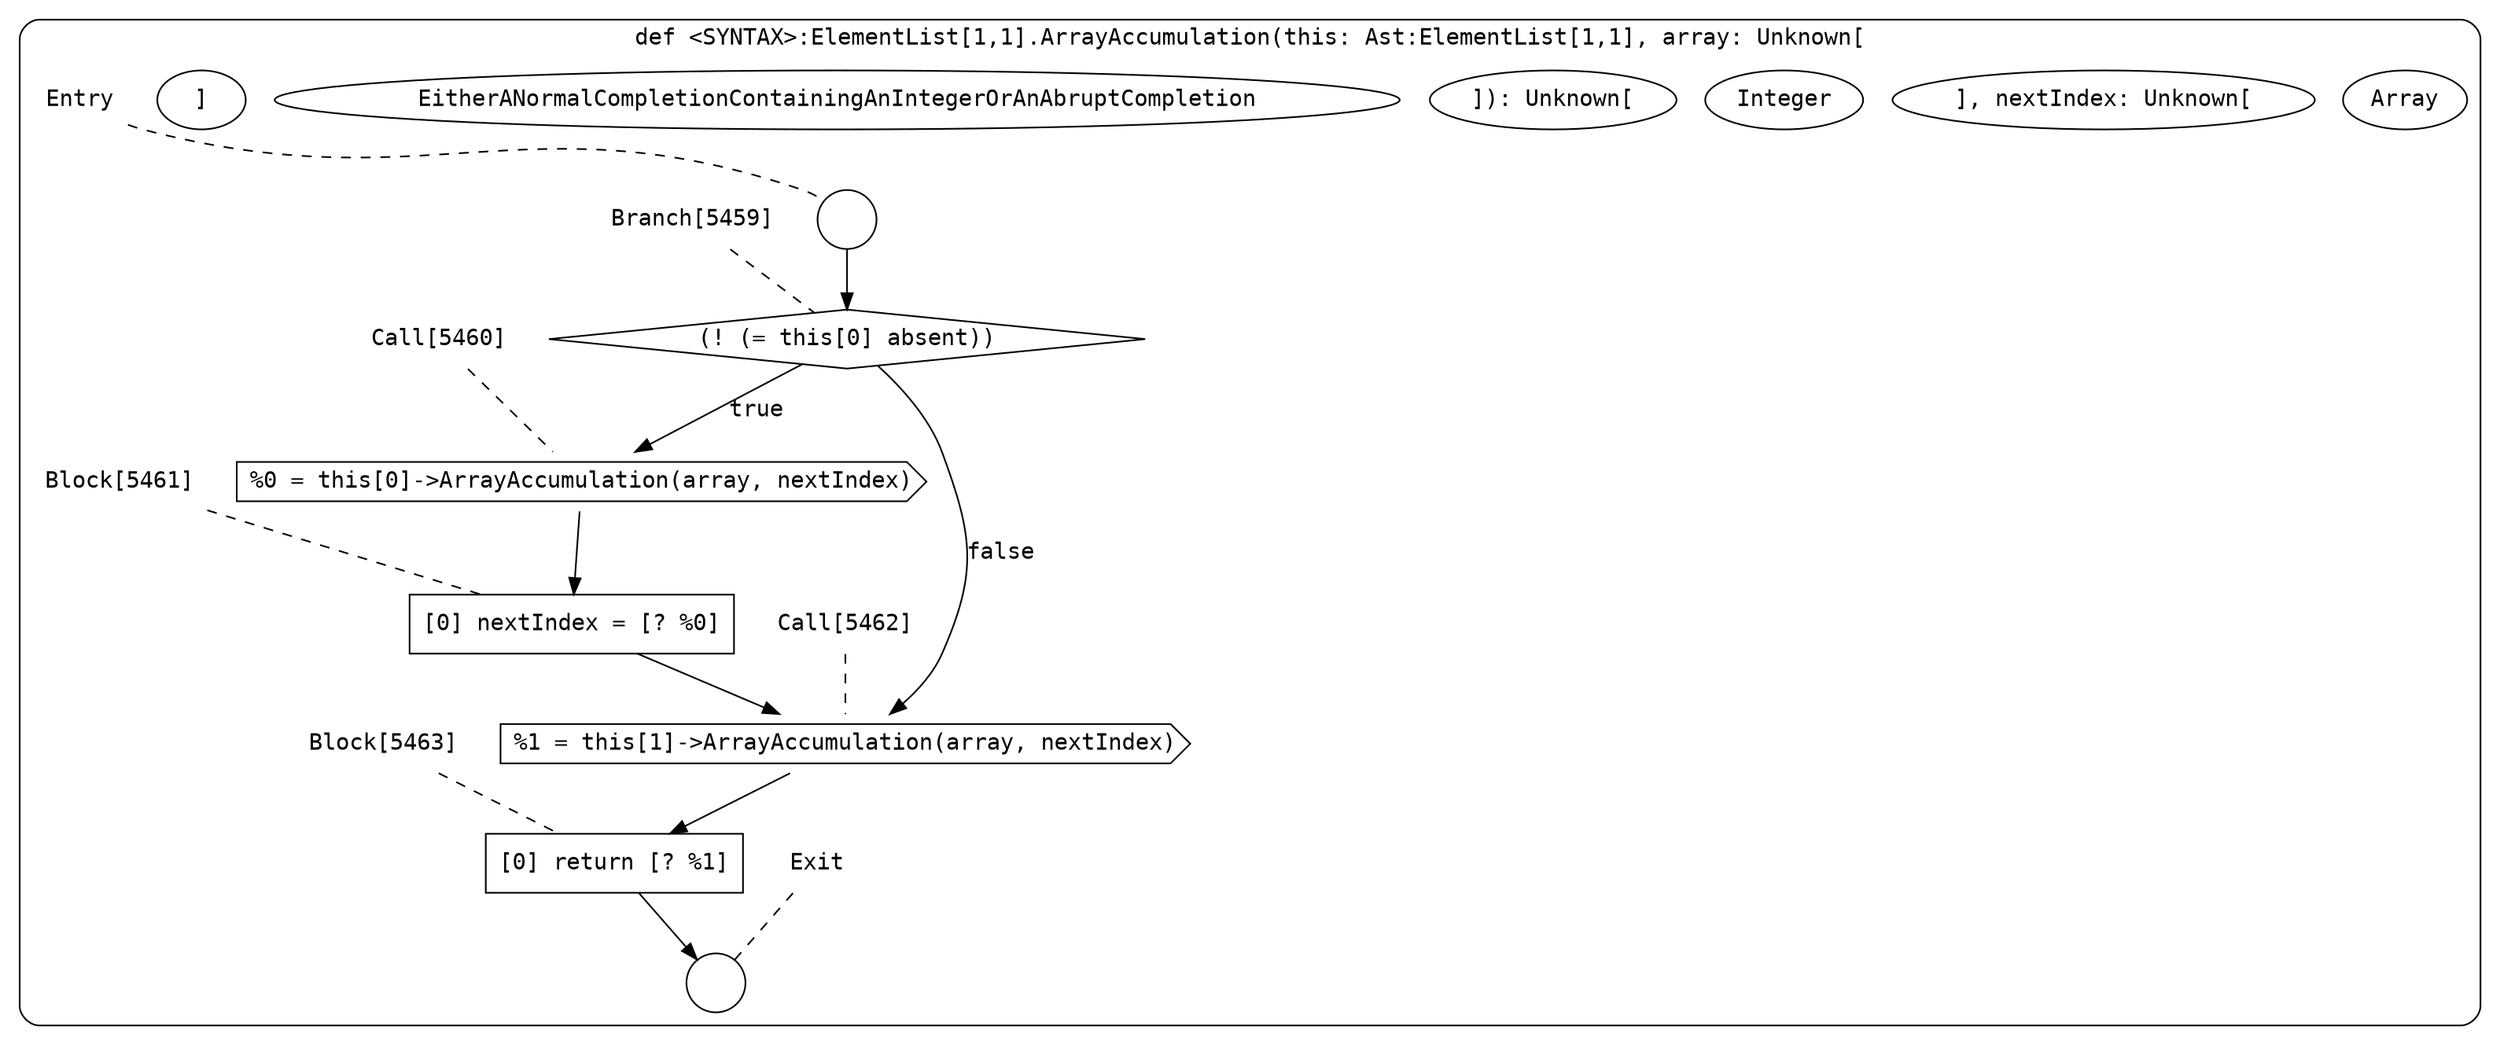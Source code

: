 digraph {
  graph [fontname = "Consolas"]
  node [fontname = "Consolas"]
  edge [fontname = "Consolas"]
  subgraph cluster1210 {
    label = "def <SYNTAX>:ElementList[1,1].ArrayAccumulation(this: Ast:ElementList[1,1], array: Unknown["Array"], nextIndex: Unknown["Integer"]): Unknown["EitherANormalCompletionContainingAnIntegerOrAnAbruptCompletion"]"
    style = rounded
    cluster1210_entry_name [shape=none, label=<<font color="black">Entry</font>>]
    cluster1210_entry_name -> cluster1210_entry [arrowhead=none, color="black", style=dashed]
    cluster1210_entry [shape=circle label=" " color="black" fillcolor="white" style=filled]
    cluster1210_entry -> node5459 [color="black"]
    cluster1210_exit_name [shape=none, label=<<font color="black">Exit</font>>]
    cluster1210_exit_name -> cluster1210_exit [arrowhead=none, color="black", style=dashed]
    cluster1210_exit [shape=circle label=" " color="black" fillcolor="white" style=filled]
    node5459_name [shape=none, label=<<font color="black">Branch[5459]</font>>]
    node5459_name -> node5459 [arrowhead=none, color="black", style=dashed]
    node5459 [shape=diamond, label=<<font color="black">(! (= this[0] absent))</font>> color="black" fillcolor="white", style=filled]
    node5459 -> node5460 [label=<<font color="black">true</font>> color="black"]
    node5459 -> node5462 [label=<<font color="black">false</font>> color="black"]
    node5460_name [shape=none, label=<<font color="black">Call[5460]</font>>]
    node5460_name -> node5460 [arrowhead=none, color="black", style=dashed]
    node5460 [shape=cds, label=<<font color="black">%0 = this[0]-&gt;ArrayAccumulation(array, nextIndex)</font>> color="black" fillcolor="white", style=filled]
    node5460 -> node5461 [color="black"]
    node5462_name [shape=none, label=<<font color="black">Call[5462]</font>>]
    node5462_name -> node5462 [arrowhead=none, color="black", style=dashed]
    node5462 [shape=cds, label=<<font color="black">%1 = this[1]-&gt;ArrayAccumulation(array, nextIndex)</font>> color="black" fillcolor="white", style=filled]
    node5462 -> node5463 [color="black"]
    node5461_name [shape=none, label=<<font color="black">Block[5461]</font>>]
    node5461_name -> node5461 [arrowhead=none, color="black", style=dashed]
    node5461 [shape=box, label=<<font color="black">[0] nextIndex = [? %0]<BR ALIGN="LEFT"/></font>> color="black" fillcolor="white", style=filled]
    node5461 -> node5462 [color="black"]
    node5463_name [shape=none, label=<<font color="black">Block[5463]</font>>]
    node5463_name -> node5463 [arrowhead=none, color="black", style=dashed]
    node5463 [shape=box, label=<<font color="black">[0] return [? %1]<BR ALIGN="LEFT"/></font>> color="black" fillcolor="white", style=filled]
    node5463 -> cluster1210_exit [color="black"]
  }
}